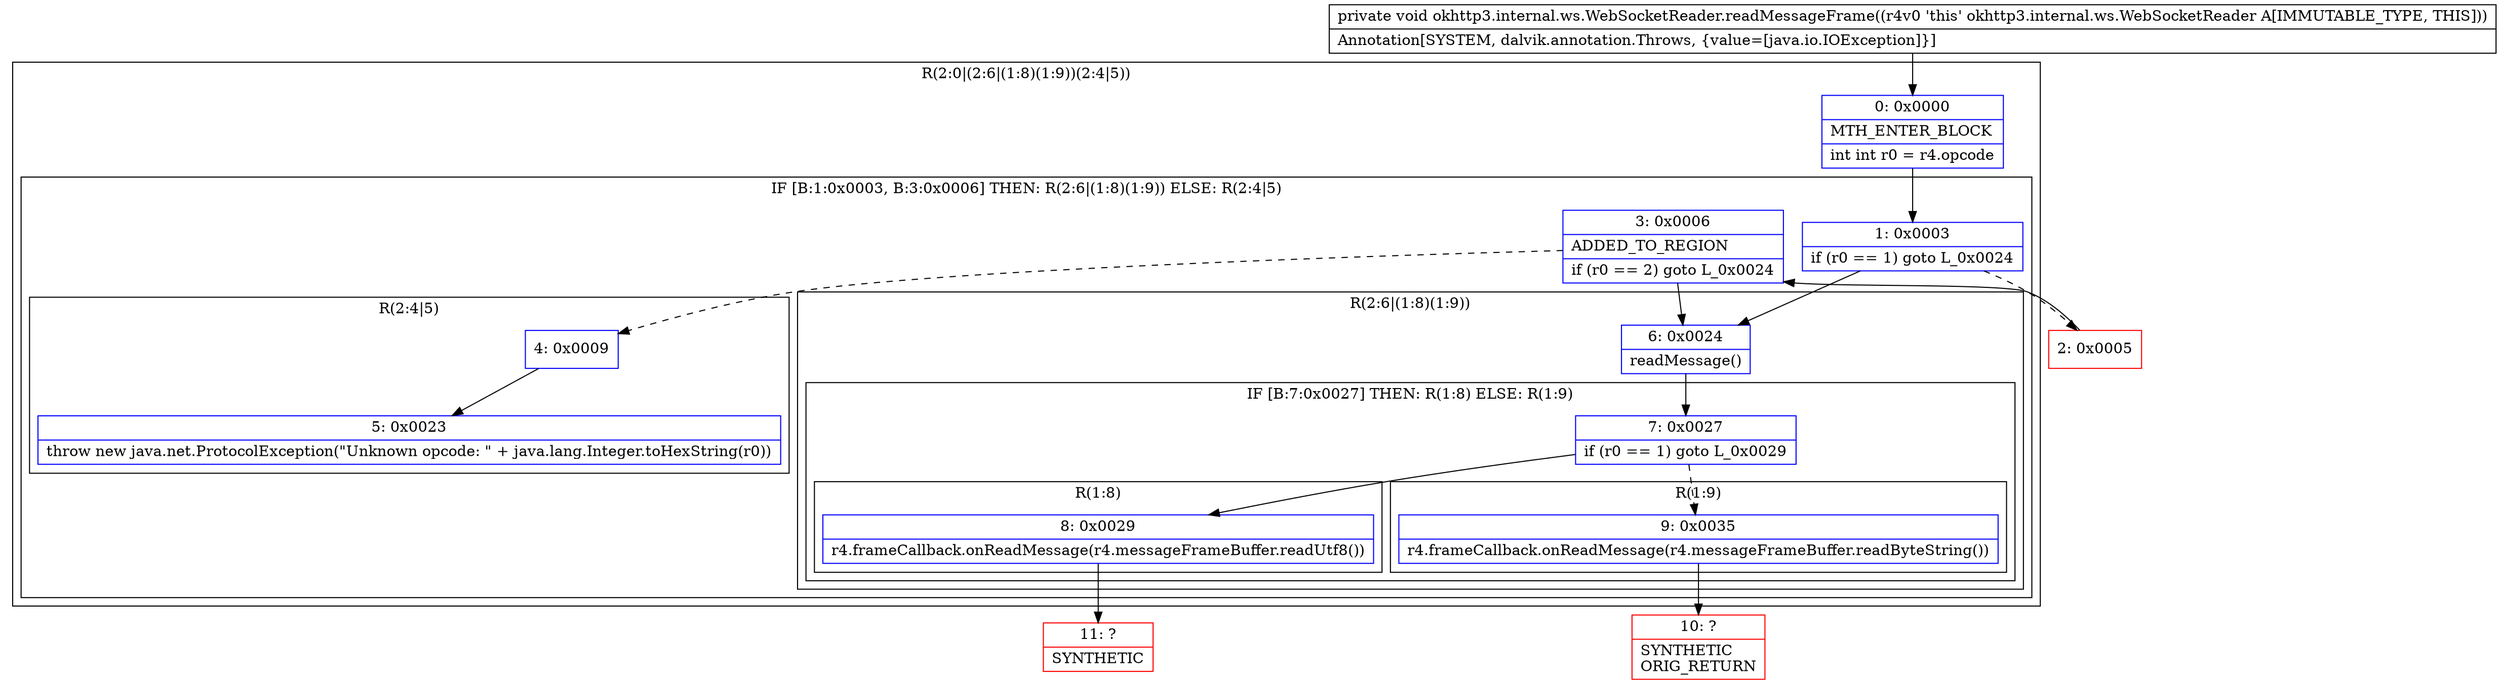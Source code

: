 digraph "CFG forokhttp3.internal.ws.WebSocketReader.readMessageFrame()V" {
subgraph cluster_Region_1163907773 {
label = "R(2:0|(2:6|(1:8)(1:9))(2:4|5))";
node [shape=record,color=blue];
Node_0 [shape=record,label="{0\:\ 0x0000|MTH_ENTER_BLOCK\l|int int r0 = r4.opcode\l}"];
subgraph cluster_IfRegion_1902022250 {
label = "IF [B:1:0x0003, B:3:0x0006] THEN: R(2:6|(1:8)(1:9)) ELSE: R(2:4|5)";
node [shape=record,color=blue];
Node_1 [shape=record,label="{1\:\ 0x0003|if (r0 == 1) goto L_0x0024\l}"];
Node_3 [shape=record,label="{3\:\ 0x0006|ADDED_TO_REGION\l|if (r0 == 2) goto L_0x0024\l}"];
subgraph cluster_Region_1529741596 {
label = "R(2:6|(1:8)(1:9))";
node [shape=record,color=blue];
Node_6 [shape=record,label="{6\:\ 0x0024|readMessage()\l}"];
subgraph cluster_IfRegion_1000944822 {
label = "IF [B:7:0x0027] THEN: R(1:8) ELSE: R(1:9)";
node [shape=record,color=blue];
Node_7 [shape=record,label="{7\:\ 0x0027|if (r0 == 1) goto L_0x0029\l}"];
subgraph cluster_Region_1366140767 {
label = "R(1:8)";
node [shape=record,color=blue];
Node_8 [shape=record,label="{8\:\ 0x0029|r4.frameCallback.onReadMessage(r4.messageFrameBuffer.readUtf8())\l}"];
}
subgraph cluster_Region_704801537 {
label = "R(1:9)";
node [shape=record,color=blue];
Node_9 [shape=record,label="{9\:\ 0x0035|r4.frameCallback.onReadMessage(r4.messageFrameBuffer.readByteString())\l}"];
}
}
}
subgraph cluster_Region_1045248282 {
label = "R(2:4|5)";
node [shape=record,color=blue];
Node_4 [shape=record,label="{4\:\ 0x0009}"];
Node_5 [shape=record,label="{5\:\ 0x0023|throw new java.net.ProtocolException(\"Unknown opcode: \" + java.lang.Integer.toHexString(r0))\l}"];
}
}
}
Node_2 [shape=record,color=red,label="{2\:\ 0x0005}"];
Node_10 [shape=record,color=red,label="{10\:\ ?|SYNTHETIC\lORIG_RETURN\l}"];
Node_11 [shape=record,color=red,label="{11\:\ ?|SYNTHETIC\l}"];
MethodNode[shape=record,label="{private void okhttp3.internal.ws.WebSocketReader.readMessageFrame((r4v0 'this' okhttp3.internal.ws.WebSocketReader A[IMMUTABLE_TYPE, THIS]))  | Annotation[SYSTEM, dalvik.annotation.Throws, \{value=[java.io.IOException]\}]\l}"];
MethodNode -> Node_0;
Node_0 -> Node_1;
Node_1 -> Node_2[style=dashed];
Node_1 -> Node_6;
Node_3 -> Node_4[style=dashed];
Node_3 -> Node_6;
Node_6 -> Node_7;
Node_7 -> Node_8;
Node_7 -> Node_9[style=dashed];
Node_8 -> Node_11;
Node_9 -> Node_10;
Node_4 -> Node_5;
Node_2 -> Node_3;
}

